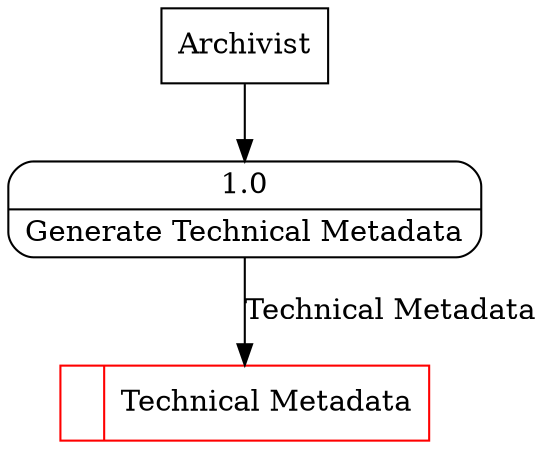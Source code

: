 digraph dfd2{ 
node[shape=record]
200 [label="<f0>  |<f1> Technical Metadata " color=red];
201 [label="Archivist" shape=box];
202 [label="{<f0> 1.0|<f1> Generate Technical Metadata }" shape=Mrecord];
201 -> 202
202 -> 200 [label="Technical Metadata"]
}